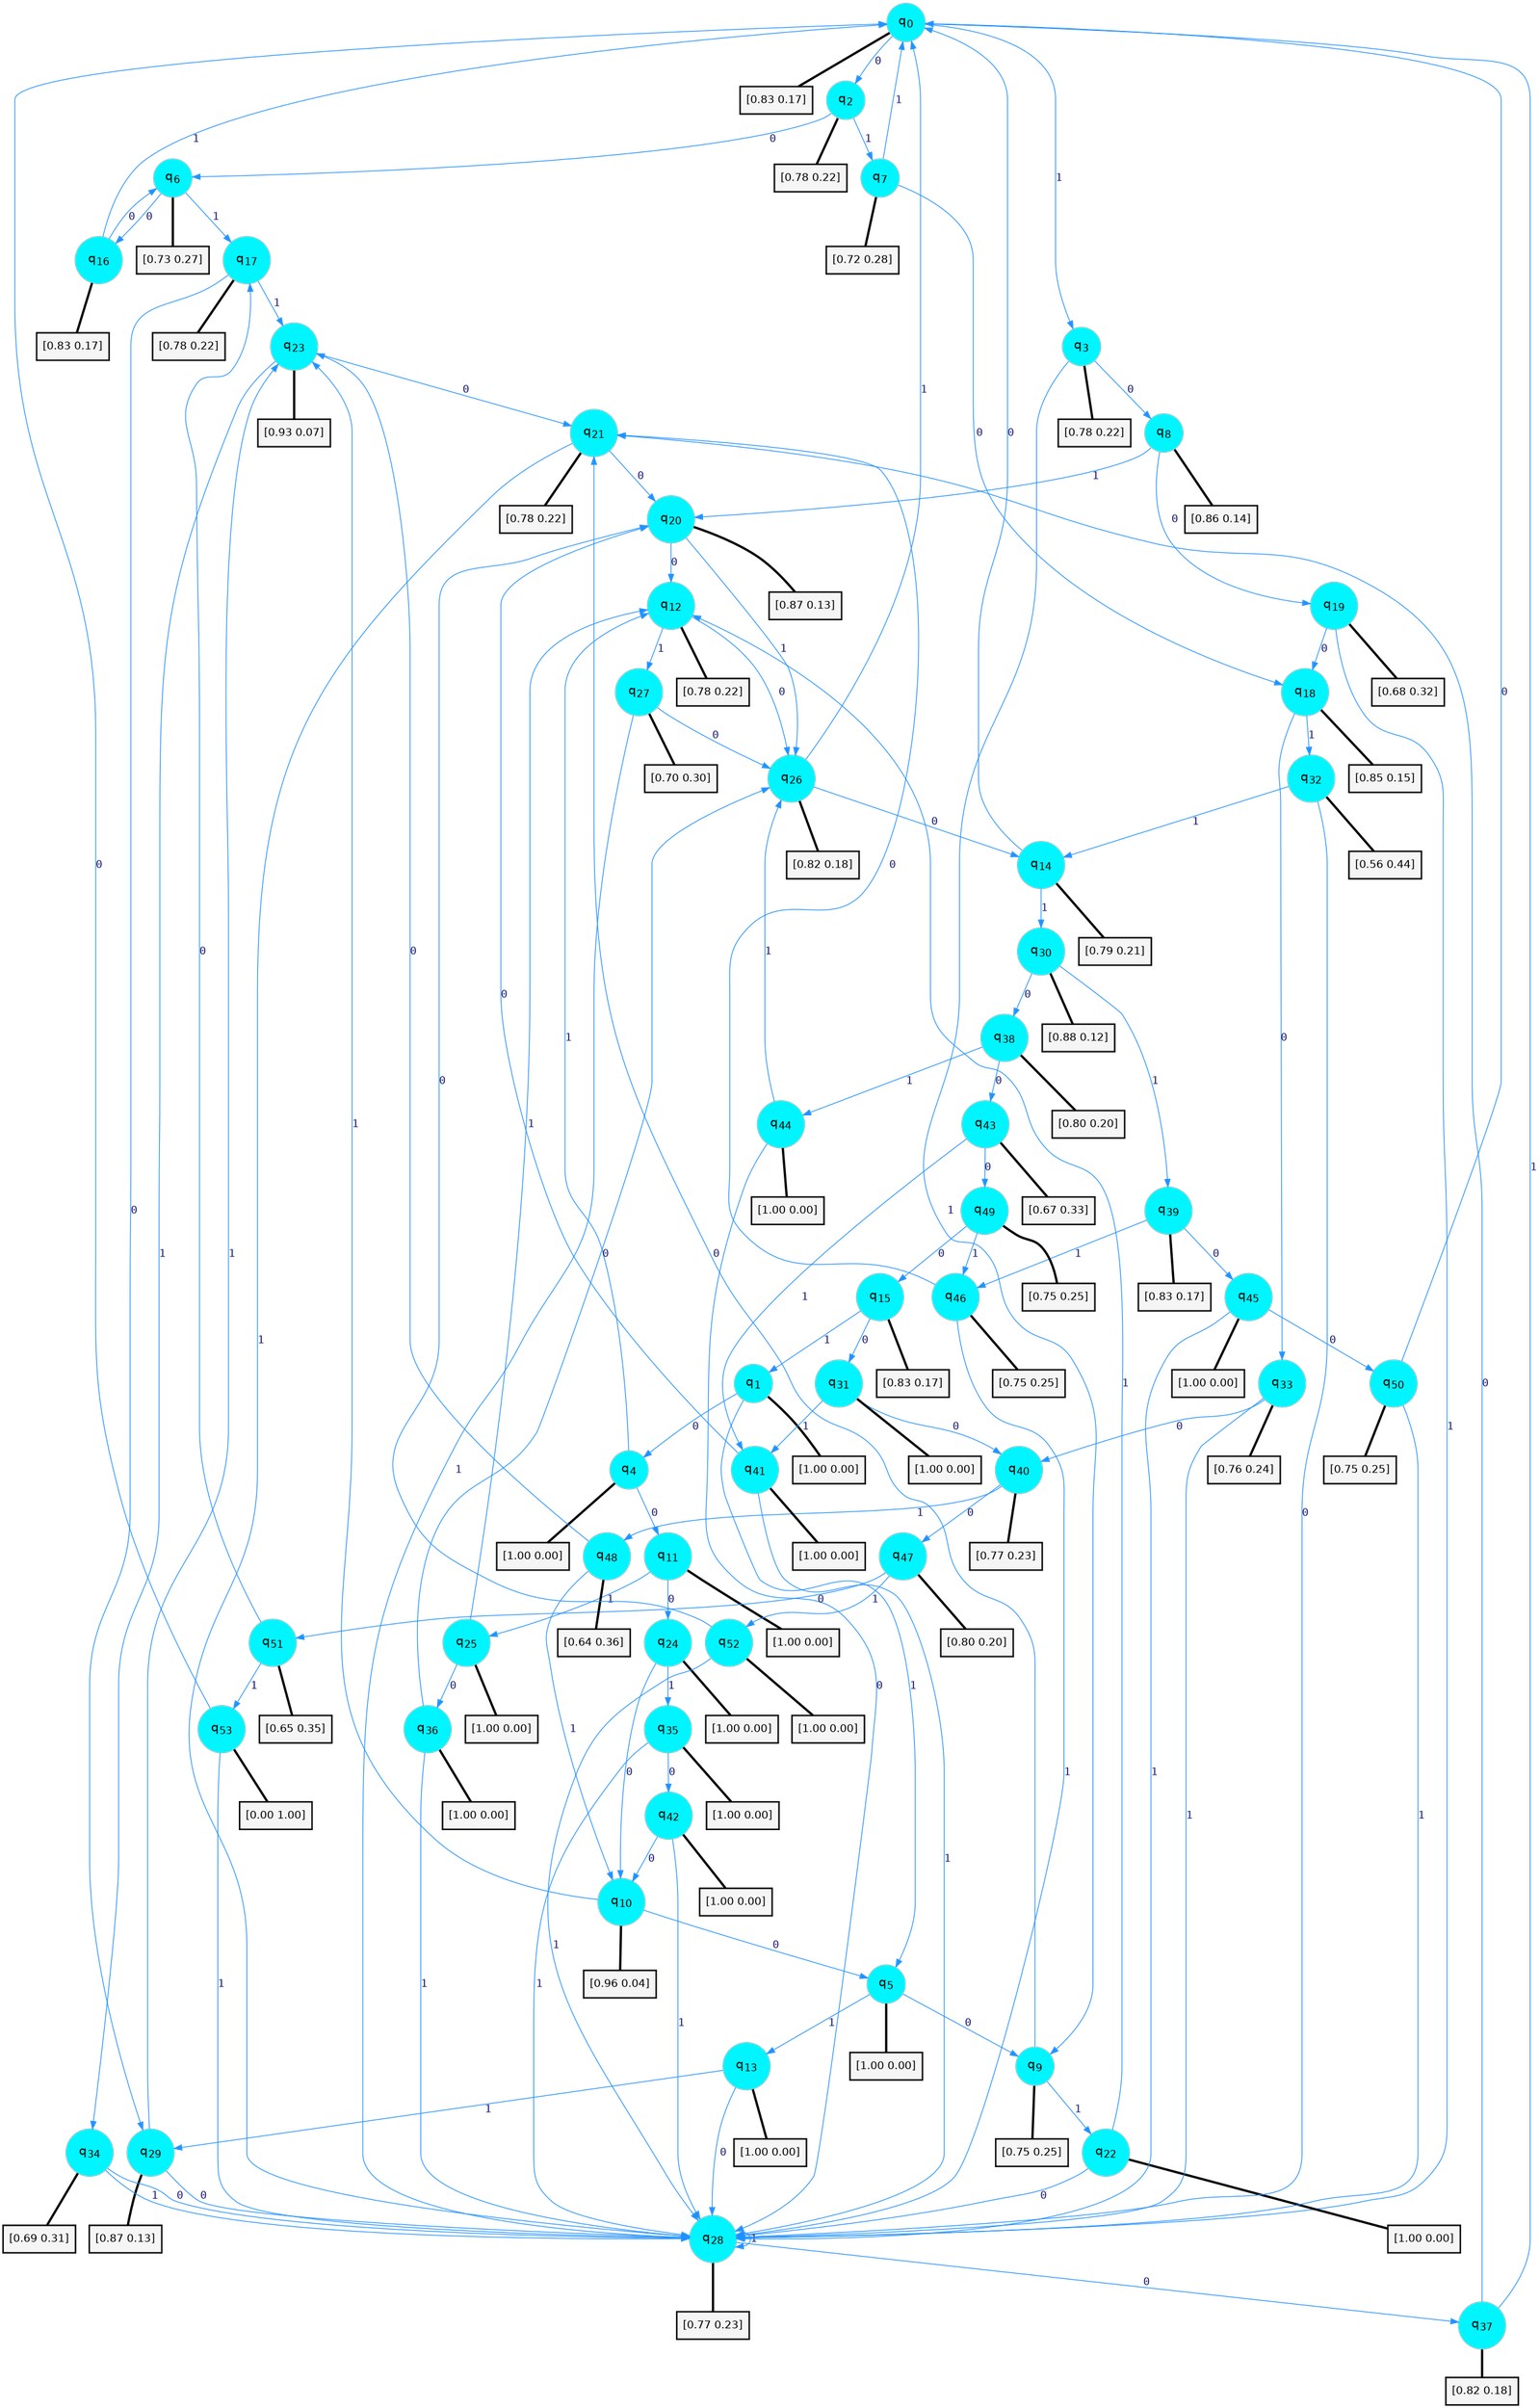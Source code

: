 digraph G {
graph [
bgcolor=transparent, dpi=300, rankdir=TD, size="40,25"];
node [
color=gray, fillcolor=turquoise1, fontcolor=black, fontname=Helvetica, fontsize=16, fontweight=bold, shape=circle, style=filled];
edge [
arrowsize=1, color=dodgerblue1, fontcolor=midnightblue, fontname=courier, fontweight=bold, penwidth=1, style=solid, weight=20];
0[label=<q<SUB>0</SUB>>];
1[label=<q<SUB>1</SUB>>];
2[label=<q<SUB>2</SUB>>];
3[label=<q<SUB>3</SUB>>];
4[label=<q<SUB>4</SUB>>];
5[label=<q<SUB>5</SUB>>];
6[label=<q<SUB>6</SUB>>];
7[label=<q<SUB>7</SUB>>];
8[label=<q<SUB>8</SUB>>];
9[label=<q<SUB>9</SUB>>];
10[label=<q<SUB>10</SUB>>];
11[label=<q<SUB>11</SUB>>];
12[label=<q<SUB>12</SUB>>];
13[label=<q<SUB>13</SUB>>];
14[label=<q<SUB>14</SUB>>];
15[label=<q<SUB>15</SUB>>];
16[label=<q<SUB>16</SUB>>];
17[label=<q<SUB>17</SUB>>];
18[label=<q<SUB>18</SUB>>];
19[label=<q<SUB>19</SUB>>];
20[label=<q<SUB>20</SUB>>];
21[label=<q<SUB>21</SUB>>];
22[label=<q<SUB>22</SUB>>];
23[label=<q<SUB>23</SUB>>];
24[label=<q<SUB>24</SUB>>];
25[label=<q<SUB>25</SUB>>];
26[label=<q<SUB>26</SUB>>];
27[label=<q<SUB>27</SUB>>];
28[label=<q<SUB>28</SUB>>];
29[label=<q<SUB>29</SUB>>];
30[label=<q<SUB>30</SUB>>];
31[label=<q<SUB>31</SUB>>];
32[label=<q<SUB>32</SUB>>];
33[label=<q<SUB>33</SUB>>];
34[label=<q<SUB>34</SUB>>];
35[label=<q<SUB>35</SUB>>];
36[label=<q<SUB>36</SUB>>];
37[label=<q<SUB>37</SUB>>];
38[label=<q<SUB>38</SUB>>];
39[label=<q<SUB>39</SUB>>];
40[label=<q<SUB>40</SUB>>];
41[label=<q<SUB>41</SUB>>];
42[label=<q<SUB>42</SUB>>];
43[label=<q<SUB>43</SUB>>];
44[label=<q<SUB>44</SUB>>];
45[label=<q<SUB>45</SUB>>];
46[label=<q<SUB>46</SUB>>];
47[label=<q<SUB>47</SUB>>];
48[label=<q<SUB>48</SUB>>];
49[label=<q<SUB>49</SUB>>];
50[label=<q<SUB>50</SUB>>];
51[label=<q<SUB>51</SUB>>];
52[label=<q<SUB>52</SUB>>];
53[label=<q<SUB>53</SUB>>];
54[label="[0.83 0.17]", shape=box,fontcolor=black, fontname=Helvetica, fontsize=14, penwidth=2, fillcolor=whitesmoke,color=black];
55[label="[1.00 0.00]", shape=box,fontcolor=black, fontname=Helvetica, fontsize=14, penwidth=2, fillcolor=whitesmoke,color=black];
56[label="[0.78 0.22]", shape=box,fontcolor=black, fontname=Helvetica, fontsize=14, penwidth=2, fillcolor=whitesmoke,color=black];
57[label="[0.78 0.22]", shape=box,fontcolor=black, fontname=Helvetica, fontsize=14, penwidth=2, fillcolor=whitesmoke,color=black];
58[label="[1.00 0.00]", shape=box,fontcolor=black, fontname=Helvetica, fontsize=14, penwidth=2, fillcolor=whitesmoke,color=black];
59[label="[1.00 0.00]", shape=box,fontcolor=black, fontname=Helvetica, fontsize=14, penwidth=2, fillcolor=whitesmoke,color=black];
60[label="[0.73 0.27]", shape=box,fontcolor=black, fontname=Helvetica, fontsize=14, penwidth=2, fillcolor=whitesmoke,color=black];
61[label="[0.72 0.28]", shape=box,fontcolor=black, fontname=Helvetica, fontsize=14, penwidth=2, fillcolor=whitesmoke,color=black];
62[label="[0.86 0.14]", shape=box,fontcolor=black, fontname=Helvetica, fontsize=14, penwidth=2, fillcolor=whitesmoke,color=black];
63[label="[0.75 0.25]", shape=box,fontcolor=black, fontname=Helvetica, fontsize=14, penwidth=2, fillcolor=whitesmoke,color=black];
64[label="[0.96 0.04]", shape=box,fontcolor=black, fontname=Helvetica, fontsize=14, penwidth=2, fillcolor=whitesmoke,color=black];
65[label="[1.00 0.00]", shape=box,fontcolor=black, fontname=Helvetica, fontsize=14, penwidth=2, fillcolor=whitesmoke,color=black];
66[label="[0.78 0.22]", shape=box,fontcolor=black, fontname=Helvetica, fontsize=14, penwidth=2, fillcolor=whitesmoke,color=black];
67[label="[1.00 0.00]", shape=box,fontcolor=black, fontname=Helvetica, fontsize=14, penwidth=2, fillcolor=whitesmoke,color=black];
68[label="[0.79 0.21]", shape=box,fontcolor=black, fontname=Helvetica, fontsize=14, penwidth=2, fillcolor=whitesmoke,color=black];
69[label="[0.83 0.17]", shape=box,fontcolor=black, fontname=Helvetica, fontsize=14, penwidth=2, fillcolor=whitesmoke,color=black];
70[label="[0.83 0.17]", shape=box,fontcolor=black, fontname=Helvetica, fontsize=14, penwidth=2, fillcolor=whitesmoke,color=black];
71[label="[0.78 0.22]", shape=box,fontcolor=black, fontname=Helvetica, fontsize=14, penwidth=2, fillcolor=whitesmoke,color=black];
72[label="[0.85 0.15]", shape=box,fontcolor=black, fontname=Helvetica, fontsize=14, penwidth=2, fillcolor=whitesmoke,color=black];
73[label="[0.68 0.32]", shape=box,fontcolor=black, fontname=Helvetica, fontsize=14, penwidth=2, fillcolor=whitesmoke,color=black];
74[label="[0.87 0.13]", shape=box,fontcolor=black, fontname=Helvetica, fontsize=14, penwidth=2, fillcolor=whitesmoke,color=black];
75[label="[0.78 0.22]", shape=box,fontcolor=black, fontname=Helvetica, fontsize=14, penwidth=2, fillcolor=whitesmoke,color=black];
76[label="[1.00 0.00]", shape=box,fontcolor=black, fontname=Helvetica, fontsize=14, penwidth=2, fillcolor=whitesmoke,color=black];
77[label="[0.93 0.07]", shape=box,fontcolor=black, fontname=Helvetica, fontsize=14, penwidth=2, fillcolor=whitesmoke,color=black];
78[label="[1.00 0.00]", shape=box,fontcolor=black, fontname=Helvetica, fontsize=14, penwidth=2, fillcolor=whitesmoke,color=black];
79[label="[1.00 0.00]", shape=box,fontcolor=black, fontname=Helvetica, fontsize=14, penwidth=2, fillcolor=whitesmoke,color=black];
80[label="[0.82 0.18]", shape=box,fontcolor=black, fontname=Helvetica, fontsize=14, penwidth=2, fillcolor=whitesmoke,color=black];
81[label="[0.70 0.30]", shape=box,fontcolor=black, fontname=Helvetica, fontsize=14, penwidth=2, fillcolor=whitesmoke,color=black];
82[label="[0.77 0.23]", shape=box,fontcolor=black, fontname=Helvetica, fontsize=14, penwidth=2, fillcolor=whitesmoke,color=black];
83[label="[0.87 0.13]", shape=box,fontcolor=black, fontname=Helvetica, fontsize=14, penwidth=2, fillcolor=whitesmoke,color=black];
84[label="[0.88 0.12]", shape=box,fontcolor=black, fontname=Helvetica, fontsize=14, penwidth=2, fillcolor=whitesmoke,color=black];
85[label="[1.00 0.00]", shape=box,fontcolor=black, fontname=Helvetica, fontsize=14, penwidth=2, fillcolor=whitesmoke,color=black];
86[label="[0.56 0.44]", shape=box,fontcolor=black, fontname=Helvetica, fontsize=14, penwidth=2, fillcolor=whitesmoke,color=black];
87[label="[0.76 0.24]", shape=box,fontcolor=black, fontname=Helvetica, fontsize=14, penwidth=2, fillcolor=whitesmoke,color=black];
88[label="[0.69 0.31]", shape=box,fontcolor=black, fontname=Helvetica, fontsize=14, penwidth=2, fillcolor=whitesmoke,color=black];
89[label="[1.00 0.00]", shape=box,fontcolor=black, fontname=Helvetica, fontsize=14, penwidth=2, fillcolor=whitesmoke,color=black];
90[label="[1.00 0.00]", shape=box,fontcolor=black, fontname=Helvetica, fontsize=14, penwidth=2, fillcolor=whitesmoke,color=black];
91[label="[0.82 0.18]", shape=box,fontcolor=black, fontname=Helvetica, fontsize=14, penwidth=2, fillcolor=whitesmoke,color=black];
92[label="[0.80 0.20]", shape=box,fontcolor=black, fontname=Helvetica, fontsize=14, penwidth=2, fillcolor=whitesmoke,color=black];
93[label="[0.83 0.17]", shape=box,fontcolor=black, fontname=Helvetica, fontsize=14, penwidth=2, fillcolor=whitesmoke,color=black];
94[label="[0.77 0.23]", shape=box,fontcolor=black, fontname=Helvetica, fontsize=14, penwidth=2, fillcolor=whitesmoke,color=black];
95[label="[1.00 0.00]", shape=box,fontcolor=black, fontname=Helvetica, fontsize=14, penwidth=2, fillcolor=whitesmoke,color=black];
96[label="[1.00 0.00]", shape=box,fontcolor=black, fontname=Helvetica, fontsize=14, penwidth=2, fillcolor=whitesmoke,color=black];
97[label="[0.67 0.33]", shape=box,fontcolor=black, fontname=Helvetica, fontsize=14, penwidth=2, fillcolor=whitesmoke,color=black];
98[label="[1.00 0.00]", shape=box,fontcolor=black, fontname=Helvetica, fontsize=14, penwidth=2, fillcolor=whitesmoke,color=black];
99[label="[1.00 0.00]", shape=box,fontcolor=black, fontname=Helvetica, fontsize=14, penwidth=2, fillcolor=whitesmoke,color=black];
100[label="[0.75 0.25]", shape=box,fontcolor=black, fontname=Helvetica, fontsize=14, penwidth=2, fillcolor=whitesmoke,color=black];
101[label="[0.80 0.20]", shape=box,fontcolor=black, fontname=Helvetica, fontsize=14, penwidth=2, fillcolor=whitesmoke,color=black];
102[label="[0.64 0.36]", shape=box,fontcolor=black, fontname=Helvetica, fontsize=14, penwidth=2, fillcolor=whitesmoke,color=black];
103[label="[0.75 0.25]", shape=box,fontcolor=black, fontname=Helvetica, fontsize=14, penwidth=2, fillcolor=whitesmoke,color=black];
104[label="[0.75 0.25]", shape=box,fontcolor=black, fontname=Helvetica, fontsize=14, penwidth=2, fillcolor=whitesmoke,color=black];
105[label="[0.65 0.35]", shape=box,fontcolor=black, fontname=Helvetica, fontsize=14, penwidth=2, fillcolor=whitesmoke,color=black];
106[label="[1.00 0.00]", shape=box,fontcolor=black, fontname=Helvetica, fontsize=14, penwidth=2, fillcolor=whitesmoke,color=black];
107[label="[0.00 1.00]", shape=box,fontcolor=black, fontname=Helvetica, fontsize=14, penwidth=2, fillcolor=whitesmoke,color=black];
0->2 [label=0];
0->3 [label=1];
0->54 [arrowhead=none, penwidth=3,color=black];
1->4 [label=0];
1->5 [label=1];
1->55 [arrowhead=none, penwidth=3,color=black];
2->6 [label=0];
2->7 [label=1];
2->56 [arrowhead=none, penwidth=3,color=black];
3->8 [label=0];
3->9 [label=1];
3->57 [arrowhead=none, penwidth=3,color=black];
4->11 [label=0];
4->12 [label=1];
4->58 [arrowhead=none, penwidth=3,color=black];
5->9 [label=0];
5->13 [label=1];
5->59 [arrowhead=none, penwidth=3,color=black];
6->16 [label=0];
6->17 [label=1];
6->60 [arrowhead=none, penwidth=3,color=black];
7->18 [label=0];
7->0 [label=1];
7->61 [arrowhead=none, penwidth=3,color=black];
8->19 [label=0];
8->20 [label=1];
8->62 [arrowhead=none, penwidth=3,color=black];
9->21 [label=0];
9->22 [label=1];
9->63 [arrowhead=none, penwidth=3,color=black];
10->5 [label=0];
10->23 [label=1];
10->64 [arrowhead=none, penwidth=3,color=black];
11->24 [label=0];
11->25 [label=1];
11->65 [arrowhead=none, penwidth=3,color=black];
12->26 [label=0];
12->27 [label=1];
12->66 [arrowhead=none, penwidth=3,color=black];
13->28 [label=0];
13->29 [label=1];
13->67 [arrowhead=none, penwidth=3,color=black];
14->0 [label=0];
14->30 [label=1];
14->68 [arrowhead=none, penwidth=3,color=black];
15->31 [label=0];
15->1 [label=1];
15->69 [arrowhead=none, penwidth=3,color=black];
16->6 [label=0];
16->0 [label=1];
16->70 [arrowhead=none, penwidth=3,color=black];
17->29 [label=0];
17->23 [label=1];
17->71 [arrowhead=none, penwidth=3,color=black];
18->33 [label=0];
18->32 [label=1];
18->72 [arrowhead=none, penwidth=3,color=black];
19->18 [label=0];
19->28 [label=1];
19->73 [arrowhead=none, penwidth=3,color=black];
20->12 [label=0];
20->26 [label=1];
20->74 [arrowhead=none, penwidth=3,color=black];
21->20 [label=0];
21->28 [label=1];
21->75 [arrowhead=none, penwidth=3,color=black];
22->28 [label=0];
22->12 [label=1];
22->76 [arrowhead=none, penwidth=3,color=black];
23->21 [label=0];
23->34 [label=1];
23->77 [arrowhead=none, penwidth=3,color=black];
24->10 [label=0];
24->35 [label=1];
24->78 [arrowhead=none, penwidth=3,color=black];
25->36 [label=0];
25->12 [label=1];
25->79 [arrowhead=none, penwidth=3,color=black];
26->14 [label=0];
26->0 [label=1];
26->80 [arrowhead=none, penwidth=3,color=black];
27->26 [label=0];
27->28 [label=1];
27->81 [arrowhead=none, penwidth=3,color=black];
28->37 [label=0];
28->28 [label=1];
28->82 [arrowhead=none, penwidth=3,color=black];
29->28 [label=0];
29->23 [label=1];
29->83 [arrowhead=none, penwidth=3,color=black];
30->38 [label=0];
30->39 [label=1];
30->84 [arrowhead=none, penwidth=3,color=black];
31->40 [label=0];
31->41 [label=1];
31->85 [arrowhead=none, penwidth=3,color=black];
32->28 [label=0];
32->14 [label=1];
32->86 [arrowhead=none, penwidth=3,color=black];
33->40 [label=0];
33->28 [label=1];
33->87 [arrowhead=none, penwidth=3,color=black];
34->28 [label=0];
34->28 [label=1];
34->88 [arrowhead=none, penwidth=3,color=black];
35->42 [label=0];
35->28 [label=1];
35->89 [arrowhead=none, penwidth=3,color=black];
36->26 [label=0];
36->28 [label=1];
36->90 [arrowhead=none, penwidth=3,color=black];
37->21 [label=0];
37->0 [label=1];
37->91 [arrowhead=none, penwidth=3,color=black];
38->43 [label=0];
38->44 [label=1];
38->92 [arrowhead=none, penwidth=3,color=black];
39->45 [label=0];
39->46 [label=1];
39->93 [arrowhead=none, penwidth=3,color=black];
40->47 [label=0];
40->48 [label=1];
40->94 [arrowhead=none, penwidth=3,color=black];
41->20 [label=0];
41->28 [label=1];
41->95 [arrowhead=none, penwidth=3,color=black];
42->10 [label=0];
42->28 [label=1];
42->96 [arrowhead=none, penwidth=3,color=black];
43->49 [label=0];
43->41 [label=1];
43->97 [arrowhead=none, penwidth=3,color=black];
44->28 [label=0];
44->26 [label=1];
44->98 [arrowhead=none, penwidth=3,color=black];
45->50 [label=0];
45->28 [label=1];
45->99 [arrowhead=none, penwidth=3,color=black];
46->21 [label=0];
46->28 [label=1];
46->100 [arrowhead=none, penwidth=3,color=black];
47->51 [label=0];
47->52 [label=1];
47->101 [arrowhead=none, penwidth=3,color=black];
48->23 [label=0];
48->10 [label=1];
48->102 [arrowhead=none, penwidth=3,color=black];
49->15 [label=0];
49->46 [label=1];
49->103 [arrowhead=none, penwidth=3,color=black];
50->0 [label=0];
50->28 [label=1];
50->104 [arrowhead=none, penwidth=3,color=black];
51->17 [label=0];
51->53 [label=1];
51->105 [arrowhead=none, penwidth=3,color=black];
52->20 [label=0];
52->28 [label=1];
52->106 [arrowhead=none, penwidth=3,color=black];
53->0 [label=0];
53->28 [label=1];
53->107 [arrowhead=none, penwidth=3,color=black];
}
